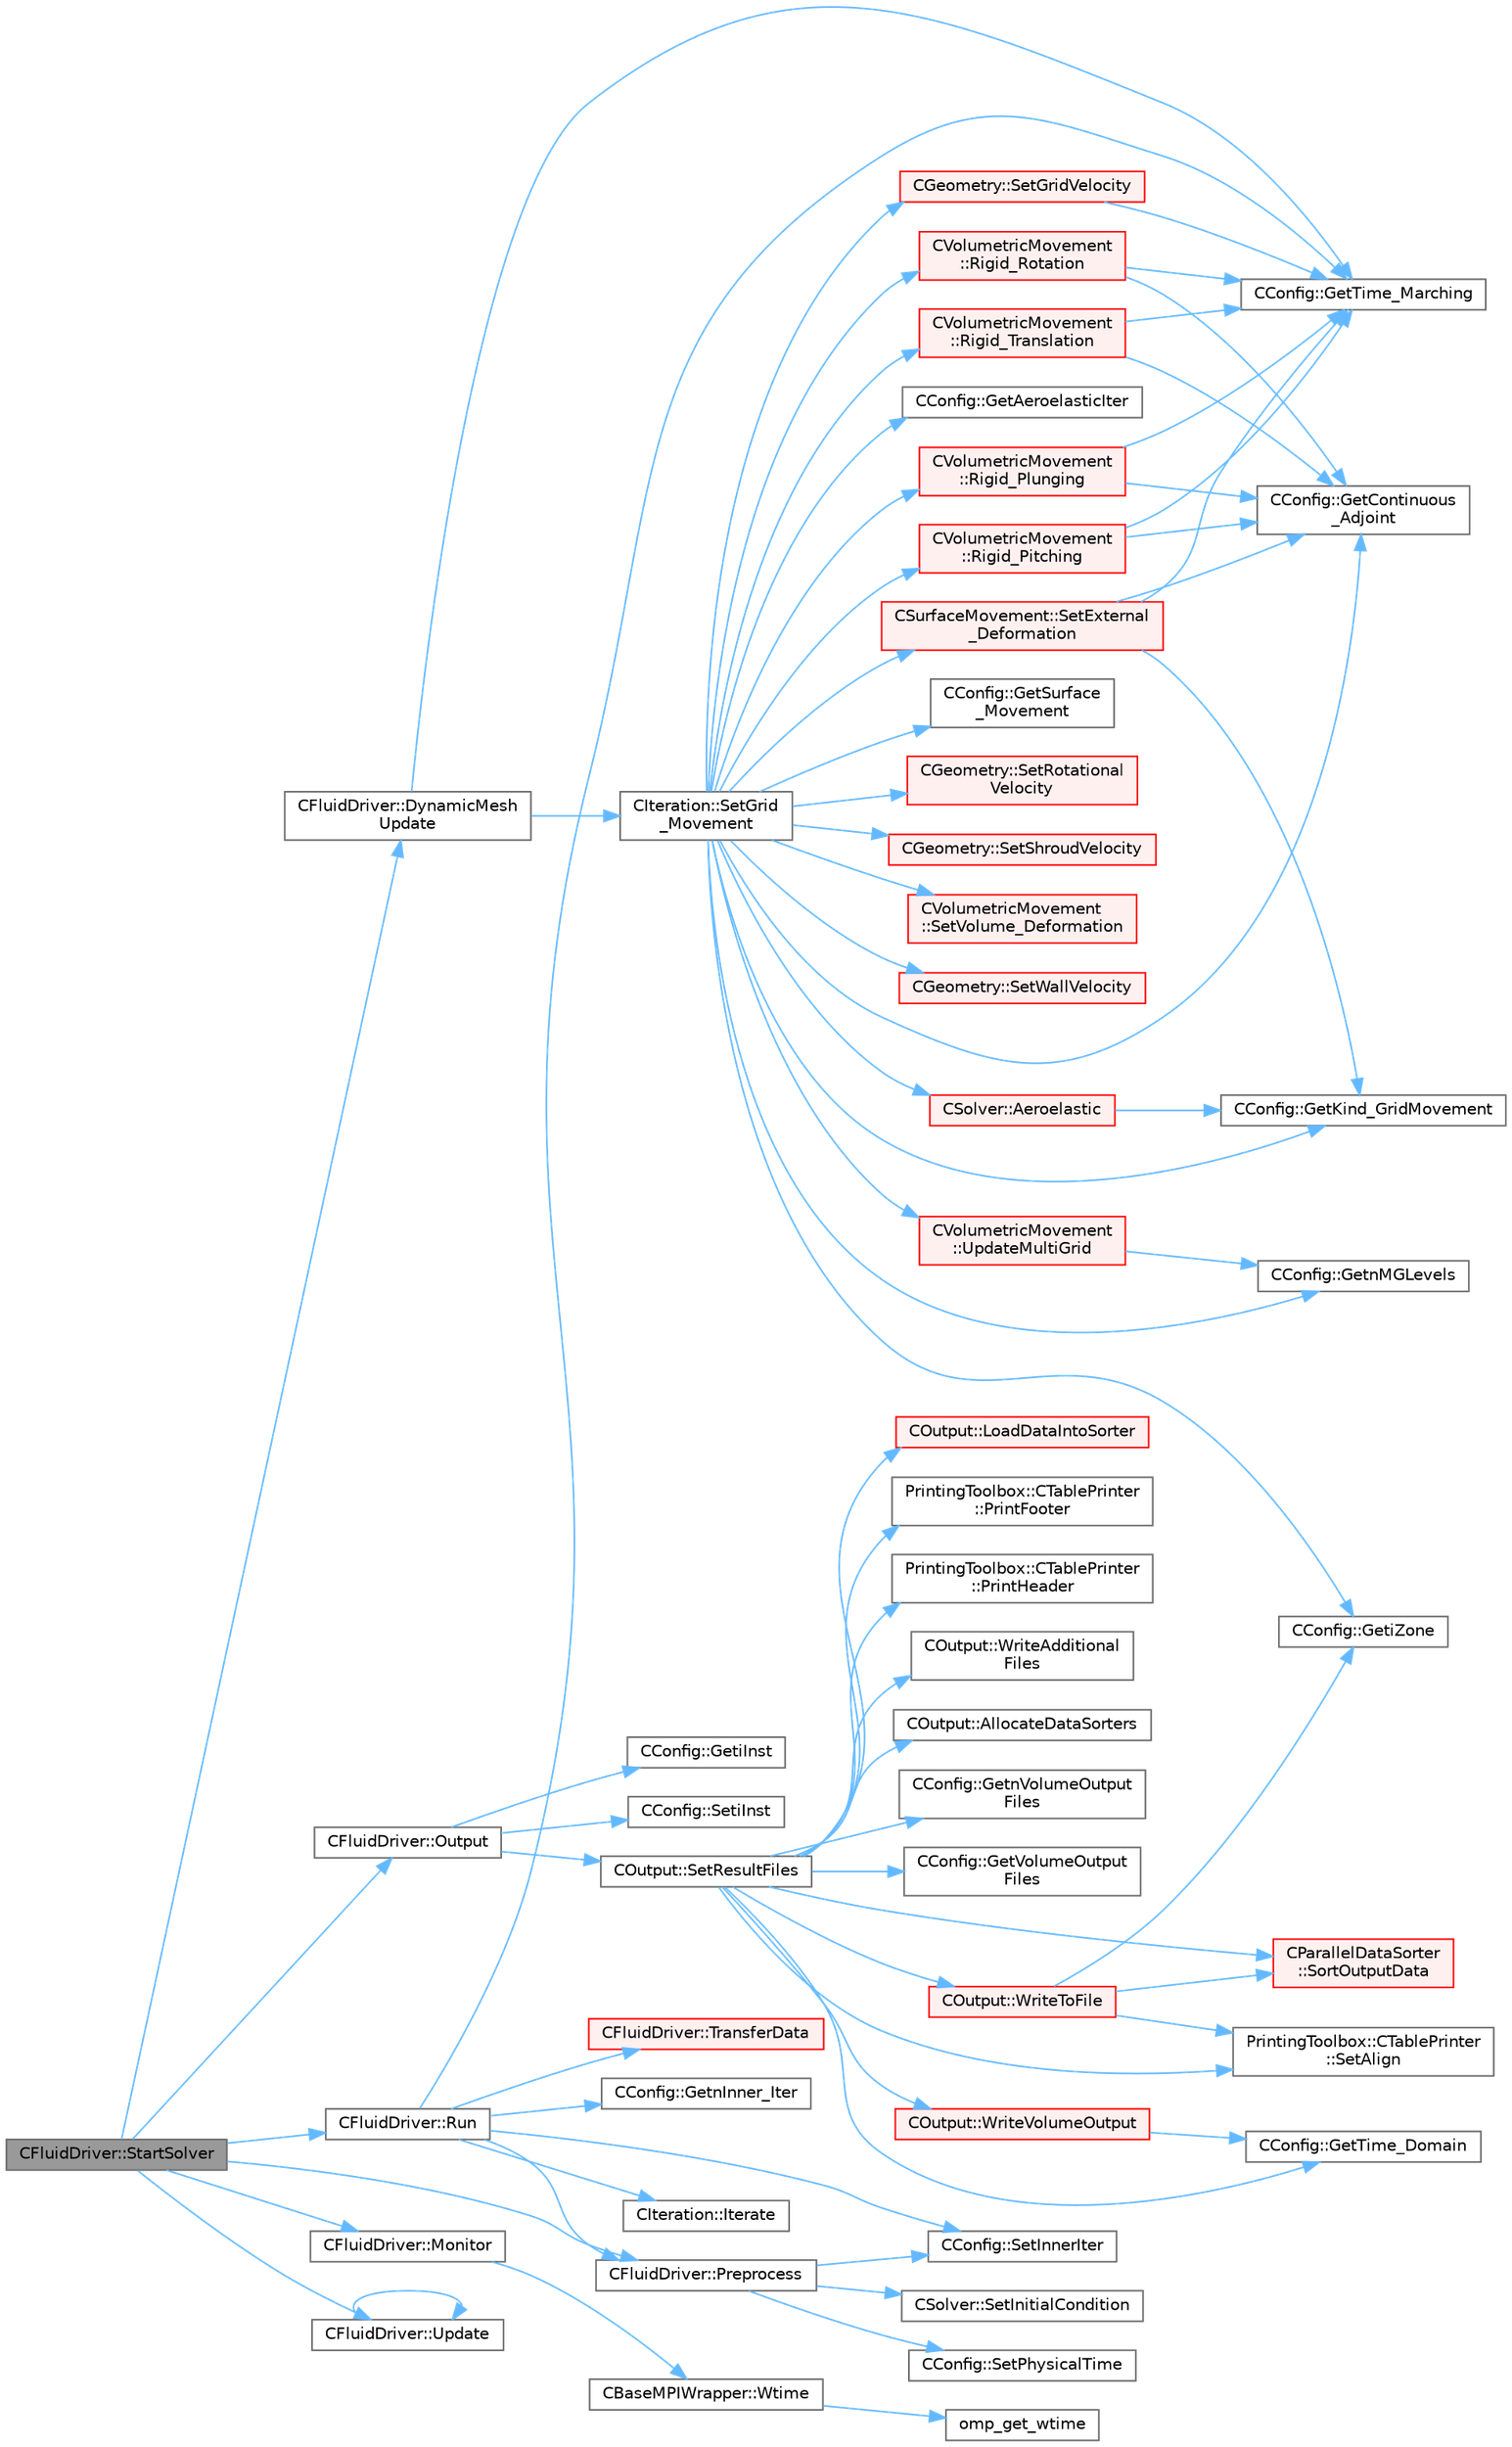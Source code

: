 digraph "CFluidDriver::StartSolver"
{
 // LATEX_PDF_SIZE
  bgcolor="transparent";
  edge [fontname=Helvetica,fontsize=10,labelfontname=Helvetica,labelfontsize=10];
  node [fontname=Helvetica,fontsize=10,shape=box,height=0.2,width=0.4];
  rankdir="LR";
  Node1 [id="Node000001",label="CFluidDriver::StartSolver",height=0.2,width=0.4,color="gray40", fillcolor="grey60", style="filled", fontcolor="black",tooltip="Launch the computation for all zones and all physics."];
  Node1 -> Node2 [id="edge1_Node000001_Node000002",color="steelblue1",style="solid",tooltip=" "];
  Node2 [id="Node000002",label="CFluidDriver::DynamicMesh\lUpdate",height=0.2,width=0.4,color="grey40", fillcolor="white", style="filled",URL="$classCFluidDriver.html#a169667db03c0f4e2511d23a8a29280f6",tooltip="Perform a dynamic mesh deformation, included grid velocity computation and the update of the multi-gr..."];
  Node2 -> Node3 [id="edge2_Node000002_Node000003",color="steelblue1",style="solid",tooltip=" "];
  Node3 [id="Node000003",label="CConfig::GetTime_Marching",height=0.2,width=0.4,color="grey40", fillcolor="white", style="filled",URL="$classCConfig.html#ac47e04d76ce865893a94dcedd3c9b6a5",tooltip="Provides information about the time integration, and change the write in the output files information..."];
  Node2 -> Node4 [id="edge3_Node000002_Node000004",color="steelblue1",style="solid",tooltip=" "];
  Node4 [id="Node000004",label="CIteration::SetGrid\l_Movement",height=0.2,width=0.4,color="grey40", fillcolor="white", style="filled",URL="$classCIteration.html#a7b36785762f6b0c214569b185b858b6c",tooltip="Updates the positions and grid velocities for dynamic meshes between physical time steps."];
  Node4 -> Node5 [id="edge4_Node000004_Node000005",color="steelblue1",style="solid",tooltip=" "];
  Node5 [id="Node000005",label="CSolver::Aeroelastic",height=0.2,width=0.4,color="red", fillcolor="#FFF0F0", style="filled",URL="$classCSolver.html#af130046f03f282501efef2c117af6ced",tooltip="Prepares and solves the aeroelastic equations."];
  Node5 -> Node9 [id="edge5_Node000005_Node000009",color="steelblue1",style="solid",tooltip=" "];
  Node9 [id="Node000009",label="CConfig::GetKind_GridMovement",height=0.2,width=0.4,color="grey40", fillcolor="white", style="filled",URL="$classCConfig.html#a050c7389c2d16a111890bb44dd7cbcea",tooltip="Get the type of dynamic mesh motion. Each zone gets a config file."];
  Node4 -> Node47 [id="edge6_Node000004_Node000047",color="steelblue1",style="solid",tooltip=" "];
  Node47 [id="Node000047",label="CConfig::GetAeroelasticIter",height=0.2,width=0.4,color="grey40", fillcolor="white", style="filled",URL="$classCConfig.html#a366bae67ff4380e178c4dc5dc50fcaad",tooltip="Aeroelastic solve every x inner iteration."];
  Node4 -> Node48 [id="edge7_Node000004_Node000048",color="steelblue1",style="solid",tooltip=" "];
  Node48 [id="Node000048",label="CConfig::GetContinuous\l_Adjoint",height=0.2,width=0.4,color="grey40", fillcolor="white", style="filled",URL="$classCConfig.html#a1eb754aa86fb8154bc9eefea616b7cf9",tooltip="Determines if problem is adjoint."];
  Node4 -> Node49 [id="edge8_Node000004_Node000049",color="steelblue1",style="solid",tooltip=" "];
  Node49 [id="Node000049",label="CConfig::GetiZone",height=0.2,width=0.4,color="grey40", fillcolor="white", style="filled",URL="$classCConfig.html#a1d6335b8fdef6fbcd9a08f7503d73ec1",tooltip="Provides the number of varaibles."];
  Node4 -> Node9 [id="edge9_Node000004_Node000009",color="steelblue1",style="solid",tooltip=" "];
  Node4 -> Node50 [id="edge10_Node000004_Node000050",color="steelblue1",style="solid",tooltip=" "];
  Node50 [id="Node000050",label="CConfig::GetnMGLevels",height=0.2,width=0.4,color="grey40", fillcolor="white", style="filled",URL="$classCConfig.html#a15a61a6f9a1d415c3509018f4916c5c1",tooltip="Get the number of multigrid levels."];
  Node4 -> Node51 [id="edge11_Node000004_Node000051",color="steelblue1",style="solid",tooltip=" "];
  Node51 [id="Node000051",label="CConfig::GetSurface\l_Movement",height=0.2,width=0.4,color="grey40", fillcolor="white", style="filled",URL="$classCConfig.html#a7da84ee925f437bd635bead56d822df9",tooltip="Get information about deforming markers."];
  Node4 -> Node52 [id="edge12_Node000004_Node000052",color="steelblue1",style="solid",tooltip=" "];
  Node52 [id="Node000052",label="CVolumetricMovement\l::Rigid_Pitching",height=0.2,width=0.4,color="red", fillcolor="#FFF0F0", style="filled",URL="$classCVolumetricMovement.html#a9806afa50b53c60376844053db15420c",tooltip="Unsteady pitching grid movement using rigid mesh motion."];
  Node52 -> Node48 [id="edge13_Node000052_Node000048",color="steelblue1",style="solid",tooltip=" "];
  Node52 -> Node3 [id="edge14_Node000052_Node000003",color="steelblue1",style="solid",tooltip=" "];
  Node4 -> Node70 [id="edge15_Node000004_Node000070",color="steelblue1",style="solid",tooltip=" "];
  Node70 [id="Node000070",label="CVolumetricMovement\l::Rigid_Plunging",height=0.2,width=0.4,color="red", fillcolor="#FFF0F0", style="filled",URL="$classCVolumetricMovement.html#a886e5096f246aec19af2b98bad3e39b2",tooltip="Unsteady plunging grid movement using rigid mesh motion."];
  Node70 -> Node48 [id="edge16_Node000070_Node000048",color="steelblue1",style="solid",tooltip=" "];
  Node70 -> Node3 [id="edge17_Node000070_Node000003",color="steelblue1",style="solid",tooltip=" "];
  Node4 -> Node76 [id="edge18_Node000004_Node000076",color="steelblue1",style="solid",tooltip=" "];
  Node76 [id="Node000076",label="CVolumetricMovement\l::Rigid_Rotation",height=0.2,width=0.4,color="red", fillcolor="#FFF0F0", style="filled",URL="$classCVolumetricMovement.html#a316597f05a787ca1b683aba66214110b",tooltip="Unsteady grid movement using rigid mesh rotation."];
  Node76 -> Node48 [id="edge19_Node000076_Node000048",color="steelblue1",style="solid",tooltip=" "];
  Node76 -> Node3 [id="edge20_Node000076_Node000003",color="steelblue1",style="solid",tooltip=" "];
  Node4 -> Node77 [id="edge21_Node000004_Node000077",color="steelblue1",style="solid",tooltip=" "];
  Node77 [id="Node000077",label="CVolumetricMovement\l::Rigid_Translation",height=0.2,width=0.4,color="red", fillcolor="#FFF0F0", style="filled",URL="$classCVolumetricMovement.html#a00368e3044dd07d74e1fafdc11980644",tooltip="Unsteady translational grid movement using rigid mesh motion."];
  Node77 -> Node48 [id="edge22_Node000077_Node000048",color="steelblue1",style="solid",tooltip=" "];
  Node77 -> Node3 [id="edge23_Node000077_Node000003",color="steelblue1",style="solid",tooltip=" "];
  Node4 -> Node81 [id="edge24_Node000004_Node000081",color="steelblue1",style="solid",tooltip=" "];
  Node81 [id="Node000081",label="CSurfaceMovement::SetExternal\l_Deformation",height=0.2,width=0.4,color="red", fillcolor="#FFF0F0", style="filled",URL="$classCSurfaceMovement.html#a575ff545fe6de6e84fb8fed8e1615edb",tooltip="Set any surface deformationsbased on an input file."];
  Node81 -> Node48 [id="edge25_Node000081_Node000048",color="steelblue1",style="solid",tooltip=" "];
  Node81 -> Node9 [id="edge26_Node000081_Node000009",color="steelblue1",style="solid",tooltip=" "];
  Node81 -> Node3 [id="edge27_Node000081_Node000003",color="steelblue1",style="solid",tooltip=" "];
  Node4 -> Node92 [id="edge28_Node000004_Node000092",color="steelblue1",style="solid",tooltip=" "];
  Node92 [id="Node000092",label="CGeometry::SetGridVelocity",height=0.2,width=0.4,color="red", fillcolor="#FFF0F0", style="filled",URL="$classCGeometry.html#a028f9dcd1a8095e668f6ae461eb8887b",tooltip="Set the grid velocity via finite differencing at each node."];
  Node92 -> Node3 [id="edge29_Node000092_Node000003",color="steelblue1",style="solid",tooltip=" "];
  Node4 -> Node95 [id="edge30_Node000004_Node000095",color="steelblue1",style="solid",tooltip=" "];
  Node95 [id="Node000095",label="CGeometry::SetRotational\lVelocity",height=0.2,width=0.4,color="red", fillcolor="#FFF0F0", style="filled",URL="$classCGeometry.html#aafa0ebc29ceb133ff38f80b9b62d4ea5",tooltip="Set cartesian grid velocity based on rotational speed and axis."];
  Node4 -> Node96 [id="edge31_Node000004_Node000096",color="steelblue1",style="solid",tooltip=" "];
  Node96 [id="Node000096",label="CGeometry::SetShroudVelocity",height=0.2,width=0.4,color="red", fillcolor="#FFF0F0", style="filled",URL="$classCGeometry.html#a1be6afa2de8b9d2b65e48257f28d069b",tooltip="Set the rotational velocity of the points on the shroud markers to 0."];
  Node4 -> Node99 [id="edge32_Node000004_Node000099",color="steelblue1",style="solid",tooltip=" "];
  Node99 [id="Node000099",label="CVolumetricMovement\l::SetVolume_Deformation",height=0.2,width=0.4,color="red", fillcolor="#FFF0F0", style="filled",URL="$classCVolumetricMovement.html#a96c9dadafe051a2479ef4ec4b51adb04",tooltip="Grid deformation using the spring analogy method."];
  Node4 -> Node220 [id="edge33_Node000004_Node000220",color="steelblue1",style="solid",tooltip=" "];
  Node220 [id="Node000220",label="CGeometry::SetWallVelocity",height=0.2,width=0.4,color="red", fillcolor="#FFF0F0", style="filled",URL="$classCGeometry.html#a56af72c0e00cf908f1ce883c4b0c8028",tooltip="Set the translational/rotational velocity for all moving walls."];
  Node4 -> Node226 [id="edge34_Node000004_Node000226",color="steelblue1",style="solid",tooltip=" "];
  Node226 [id="Node000226",label="CVolumetricMovement\l::UpdateMultiGrid",height=0.2,width=0.4,color="red", fillcolor="#FFF0F0", style="filled",URL="$classCVolumetricMovement.html#a1cb59d54bb326eb7c09729cfac0c398a",tooltip="Update the coarse multigrid levels after the grid movement."];
  Node226 -> Node50 [id="edge35_Node000226_Node000050",color="steelblue1",style="solid",tooltip=" "];
  Node1 -> Node230 [id="edge36_Node000001_Node000230",color="steelblue1",style="solid",tooltip=" "];
  Node230 [id="Node000230",label="CFluidDriver::Monitor",height=0.2,width=0.4,color="grey40", fillcolor="white", style="filled",URL="$classCFluidDriver.html#a5430118627bbedb8f3dabce10b9c1c65",tooltip="Monitor the computation."];
  Node230 -> Node231 [id="edge37_Node000230_Node000231",color="steelblue1",style="solid",tooltip=" "];
  Node231 [id="Node000231",label="CBaseMPIWrapper::Wtime",height=0.2,width=0.4,color="grey40", fillcolor="white", style="filled",URL="$classCBaseMPIWrapper.html#adcf32aa628d4b515e8835bc5c56fbf08",tooltip=" "];
  Node231 -> Node232 [id="edge38_Node000231_Node000232",color="steelblue1",style="solid",tooltip=" "];
  Node232 [id="Node000232",label="omp_get_wtime",height=0.2,width=0.4,color="grey40", fillcolor="white", style="filled",URL="$omp__structure_8hpp.html#a649bd48ab038a72108f11f5a85316266",tooltip="Return the wall time."];
  Node1 -> Node233 [id="edge39_Node000001_Node000233",color="steelblue1",style="solid",tooltip=" "];
  Node233 [id="Node000233",label="CFluidDriver::Output",height=0.2,width=0.4,color="grey40", fillcolor="white", style="filled",URL="$classCFluidDriver.html#ad2575e36367e41622f339bc2f07b64e3",tooltip="Output the solution in solution file."];
  Node233 -> Node234 [id="edge40_Node000233_Node000234",color="steelblue1",style="solid",tooltip=" "];
  Node234 [id="Node000234",label="CConfig::GetiInst",height=0.2,width=0.4,color="grey40", fillcolor="white", style="filled",URL="$classCConfig.html#a538bf5c34b523f5e4d389be41c2b666c",tooltip="Get the current instance."];
  Node233 -> Node235 [id="edge41_Node000233_Node000235",color="steelblue1",style="solid",tooltip=" "];
  Node235 [id="Node000235",label="CConfig::SetiInst",height=0.2,width=0.4,color="grey40", fillcolor="white", style="filled",URL="$classCConfig.html#a6dab8885337e23ee4cdca66b39a2e88c",tooltip="Set the current instance."];
  Node233 -> Node236 [id="edge42_Node000233_Node000236",color="steelblue1",style="solid",tooltip=" "];
  Node236 [id="Node000236",label="COutput::SetResultFiles",height=0.2,width=0.4,color="grey40", fillcolor="white", style="filled",URL="$classCOutput.html#a0cff5cb7088402f23719a5118d1fd3f2",tooltip="Loop through all requested output files and write the volume output data."];
  Node236 -> Node237 [id="edge43_Node000236_Node000237",color="steelblue1",style="solid",tooltip=" "];
  Node237 [id="Node000237",label="COutput::AllocateDataSorters",height=0.2,width=0.4,color="grey40", fillcolor="white", style="filled",URL="$classCOutput.html#a576a9991a81b18368a1f8ad09b8c65cf",tooltip="Allocates the data sorters if necessary."];
  Node236 -> Node238 [id="edge44_Node000236_Node000238",color="steelblue1",style="solid",tooltip=" "];
  Node238 [id="Node000238",label="CConfig::GetnVolumeOutput\lFiles",height=0.2,width=0.4,color="grey40", fillcolor="white", style="filled",URL="$classCConfig.html#a2298deab9cdc00a1c09f6e7cf6c8e07c",tooltip="GetnVolumeOutputFiles."];
  Node236 -> Node239 [id="edge45_Node000236_Node000239",color="steelblue1",style="solid",tooltip=" "];
  Node239 [id="Node000239",label="CConfig::GetTime_Domain",height=0.2,width=0.4,color="grey40", fillcolor="white", style="filled",URL="$classCConfig.html#a85d2e3cf43b77c63642c40c235b853f3",tooltip="Check if the multizone problem is solved for time domain."];
  Node236 -> Node240 [id="edge46_Node000236_Node000240",color="steelblue1",style="solid",tooltip=" "];
  Node240 [id="Node000240",label="CConfig::GetVolumeOutput\lFiles",height=0.2,width=0.4,color="grey40", fillcolor="white", style="filled",URL="$classCConfig.html#ae85a16a496604fc404d3fb33d559f65c",tooltip="GetVolumeOutputFiles."];
  Node236 -> Node241 [id="edge47_Node000236_Node000241",color="steelblue1",style="solid",tooltip=" "];
  Node241 [id="Node000241",label="COutput::LoadDataIntoSorter",height=0.2,width=0.4,color="red", fillcolor="#FFF0F0", style="filled",URL="$classCOutput.html#ac54efb9d794c522e1bef6cb4ed0d5b9f",tooltip="Load up the values of the requested volume fields into ::Local_Data array."];
  Node236 -> Node247 [id="edge48_Node000236_Node000247",color="steelblue1",style="solid",tooltip=" "];
  Node247 [id="Node000247",label="PrintingToolbox::CTablePrinter\l::PrintFooter",height=0.2,width=0.4,color="grey40", fillcolor="white", style="filled",URL="$classPrintingToolbox_1_1CTablePrinter.html#ac1bc6229daf9b3181de565905281ee2a",tooltip="Print the footer."];
  Node236 -> Node248 [id="edge49_Node000236_Node000248",color="steelblue1",style="solid",tooltip=" "];
  Node248 [id="Node000248",label="PrintingToolbox::CTablePrinter\l::PrintHeader",height=0.2,width=0.4,color="grey40", fillcolor="white", style="filled",URL="$classPrintingToolbox_1_1CTablePrinter.html#a475fafce69bdc78e973a2546e6e6be76",tooltip="Print the header."];
  Node236 -> Node249 [id="edge50_Node000236_Node000249",color="steelblue1",style="solid",tooltip=" "];
  Node249 [id="Node000249",label="PrintingToolbox::CTablePrinter\l::SetAlign",height=0.2,width=0.4,color="grey40", fillcolor="white", style="filled",URL="$classPrintingToolbox_1_1CTablePrinter.html#ad3691499a7bfa024bf97a7fc00ef33c7",tooltip="Set the alignment of the table entries (CENTER only works for the header at the moment)."];
  Node236 -> Node250 [id="edge51_Node000236_Node000250",color="steelblue1",style="solid",tooltip=" "];
  Node250 [id="Node000250",label="CParallelDataSorter\l::SortOutputData",height=0.2,width=0.4,color="red", fillcolor="#FFF0F0", style="filled",URL="$classCParallelDataSorter.html#a44dd56ef2671d15e21eacf3fda758a83",tooltip="Sort the output data for each grid node into a linear partitioning across all processors."];
  Node236 -> Node251 [id="edge52_Node000236_Node000251",color="steelblue1",style="solid",tooltip=" "];
  Node251 [id="Node000251",label="COutput::WriteAdditional\lFiles",height=0.2,width=0.4,color="grey40", fillcolor="white", style="filled",URL="$classCOutput.html#a62857be8ebc907de66597e5ce40d9434",tooltip="Write any additional files defined for the current solver."];
  Node236 -> Node252 [id="edge53_Node000236_Node000252",color="steelblue1",style="solid",tooltip=" "];
  Node252 [id="Node000252",label="COutput::WriteToFile",height=0.2,width=0.4,color="red", fillcolor="#FFF0F0", style="filled",URL="$classCOutput.html#a153a24cacc90f827f1e8751815764a4c",tooltip="Allocates the appropriate file writer based on the chosen format and writes sorted data to file."];
  Node252 -> Node49 [id="edge54_Node000252_Node000049",color="steelblue1",style="solid",tooltip=" "];
  Node252 -> Node249 [id="edge55_Node000252_Node000249",color="steelblue1",style="solid",tooltip=" "];
  Node252 -> Node250 [id="edge56_Node000252_Node000250",color="steelblue1",style="solid",tooltip=" "];
  Node236 -> Node297 [id="edge57_Node000236_Node000297",color="steelblue1",style="solid",tooltip=" "];
  Node297 [id="Node000297",label="COutput::WriteVolumeOutput",height=0.2,width=0.4,color="red", fillcolor="#FFF0F0", style="filled",URL="$classCOutput.html#acf7cafe934f166493ec0f87dfa12f760",tooltip="Determines if the the volume output should be written."];
  Node297 -> Node239 [id="edge58_Node000297_Node000239",color="steelblue1",style="solid",tooltip=" "];
  Node1 -> Node299 [id="edge59_Node000001_Node000299",color="steelblue1",style="solid",tooltip=" "];
  Node299 [id="Node000299",label="CFluidDriver::Preprocess",height=0.2,width=0.4,color="grey40", fillcolor="white", style="filled",URL="$classCFluidDriver.html#a03fdc6c0780417837d1dbf2477577f67",tooltip="Perform some pre-processing before an iteration of the physics."];
  Node299 -> Node300 [id="edge60_Node000299_Node000300",color="steelblue1",style="solid",tooltip=" "];
  Node300 [id="Node000300",label="CSolver::SetInitialCondition",height=0.2,width=0.4,color="grey40", fillcolor="white", style="filled",URL="$classCSolver.html#aec7ef8ebdebff4bfabcfdd1a36626173",tooltip="A virtual member."];
  Node299 -> Node301 [id="edge61_Node000299_Node000301",color="steelblue1",style="solid",tooltip=" "];
  Node301 [id="Node000301",label="CConfig::SetInnerIter",height=0.2,width=0.4,color="grey40", fillcolor="white", style="filled",URL="$classCConfig.html#af57608dd44a9211af952763a67cbb2dc",tooltip="Set the current FSI iteration number."];
  Node299 -> Node302 [id="edge62_Node000299_Node000302",color="steelblue1",style="solid",tooltip=" "];
  Node302 [id="Node000302",label="CConfig::SetPhysicalTime",height=0.2,width=0.4,color="grey40", fillcolor="white", style="filled",URL="$classCConfig.html#a40da15666c94c59c6dff1ecda6f388fd",tooltip="Set the current physical time."];
  Node1 -> Node303 [id="edge63_Node000001_Node000303",color="steelblue1",style="solid",tooltip=" "];
  Node303 [id="Node000303",label="CFluidDriver::Run",height=0.2,width=0.4,color="grey40", fillcolor="white", style="filled",URL="$classCFluidDriver.html#a99b4f92e857846aae1fa506fd5ee0b85",tooltip="Run a single iteration of the physics within multiple zones."];
  Node303 -> Node304 [id="edge64_Node000303_Node000304",color="steelblue1",style="solid",tooltip=" "];
  Node304 [id="Node000304",label="CConfig::GetnInner_Iter",height=0.2,width=0.4,color="grey40", fillcolor="white", style="filled",URL="$classCConfig.html#a096cf3c68234d10476425acf40a7bf40",tooltip="Get the number of inner iterations."];
  Node303 -> Node3 [id="edge65_Node000303_Node000003",color="steelblue1",style="solid",tooltip=" "];
  Node303 -> Node305 [id="edge66_Node000303_Node000305",color="steelblue1",style="solid",tooltip=" "];
  Node305 [id="Node000305",label="CIteration::Iterate",height=0.2,width=0.4,color="grey40", fillcolor="white", style="filled",URL="$classCIteration.html#a9f0ac38993f5b525e1aa101125a4a222",tooltip="A virtual member."];
  Node303 -> Node299 [id="edge67_Node000303_Node000299",color="steelblue1",style="solid",tooltip=" "];
  Node303 -> Node301 [id="edge68_Node000303_Node000301",color="steelblue1",style="solid",tooltip=" "];
  Node303 -> Node306 [id="edge69_Node000303_Node000306",color="steelblue1",style="solid",tooltip=" "];
  Node306 [id="Node000306",label="CFluidDriver::TransferData",height=0.2,width=0.4,color="red", fillcolor="#FFF0F0", style="filled",URL="$classCFluidDriver.html#a313e9a3af5999f5ae2e45f398da21df6",tooltip="Transfer data among different zones (multiple zone)."];
  Node1 -> Node318 [id="edge70_Node000001_Node000318",color="steelblue1",style="solid",tooltip=" "];
  Node318 [id="Node000318",label="CFluidDriver::Update",height=0.2,width=0.4,color="grey40", fillcolor="white", style="filled",URL="$classCFluidDriver.html#ab7ae415ab8ce288fa6d8ab18f0987a7b",tooltip="Update the dual-time solution within multiple zones."];
  Node318 -> Node318 [id="edge71_Node000318_Node000318",color="steelblue1",style="solid",tooltip=" "];
}
